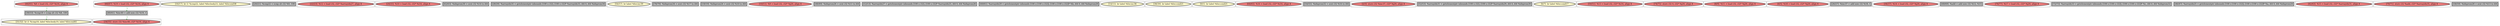 
digraph G {



node977->node981 [style=dotted,color=forestgreen,label="T",fontcolor=forestgreen ]
node979->node973 [style=dotted,color=forestgreen,label="T",fontcolor=forestgreen ]
node974->node979 [style=dotted,color=forestgreen,label="T",fontcolor=forestgreen ]
node981->node983 [style=dotted,color=forestgreen,label="T",fontcolor=forestgreen ]


subgraph cluster39 {


node989 [penwidth=3.0,fontsize=20,fillcolor=lemonchiffon,label="[16/17]  br i1 %cmp22, label %for.body23, label %for.end38",shape=ellipse,style=filled ]



}

subgraph cluster38 {


node988 [penwidth=3.0,fontsize=20,fillcolor=grey,label="[20/21]  %cmp22 = icmp slt i32 %9, 100",shape=rectangle,style=filled ]



}

subgraph cluster37 {


node987 [penwidth=3.0,fontsize=20,fillcolor=lightcoral,label="[22/23]  %12 = load i32, i32* %arrayidx27, align 4",shape=ellipse,style=filled ]



}

subgraph cluster36 {


node986 [penwidth=3.0,fontsize=20,fillcolor=lightcoral,label="[24/25]  %10 = load i32, i32* %i16, align 4",shape=ellipse,style=filled ]



}

subgraph cluster15 {


node965 [penwidth=3.0,fontsize=20,fillcolor=grey,label="[62/63]  %idxprom30 = sext i32 %14 to i64",shape=rectangle,style=filled ]



}

subgraph cluster35 {


node985 [penwidth=3.0,fontsize=20,fillcolor=grey,label="[28/29]  %arrayidx35 = getelementptr inbounds [100 x i32], [100 x i32]* %arrayidx33, i64 0, i64 %idxprom34",shape=rectangle,style=filled ]



}

subgraph cluster11 {


node961 [penwidth=3.0,fontsize=20,fillcolor=lemonchiffon,label="[56/57]  br label %for.inc39",shape=ellipse,style=filled ]



}

subgraph cluster19 {


node969 [penwidth=3.0,fontsize=20,fillcolor=grey,label="[78/79]  %idxprom34 = sext i32 %17 to i64",shape=rectangle,style=filled ]



}

subgraph cluster9 {


node959 [penwidth=3.0,fontsize=20,fillcolor=grey,label="[18/19]  %idxprom24 = sext i32 %10 to i64",shape=rectangle,style=filled ]



}

subgraph cluster8 {


node958 [penwidth=3.0,fontsize=20,fillcolor=lightcoral,label="[10/11]  %9 = load i32, i32* %j20, align 4",shape=ellipse,style=filled ]



}

subgraph cluster10 {


node960 [penwidth=3.0,fontsize=20,fillcolor=grey,label="[48/49]  %idxprom26 = sext i32 %11 to i64",shape=rectangle,style=filled ]



}

subgraph cluster23 {


node973 [penwidth=3.0,fontsize=20,fillcolor=lightcoral,label="[34/35]  store i32 %inc40, i32* %i16, align 4",shape=ellipse,style=filled ]



}

subgraph cluster7 {


node957 [penwidth=3.0,fontsize=20,fillcolor=grey,label="[12/13]  %arrayidx27 = getelementptr inbounds [100 x i32], [100 x i32]* %arrayidx25, i64 0, i64 %idxprom26",shape=rectangle,style=filled ]



}

subgraph cluster14 {


node964 [penwidth=3.0,fontsize=20,fillcolor=grey,label="[60/61]  %arrayidx29 = getelementptr inbounds [100 x [100 x i32]], [100 x [100 x i32]]* %b, i64 0, i64 %idxprom28",shape=rectangle,style=filled ]



}

subgraph cluster6 {


node956 [penwidth=3.0,fontsize=20,fillcolor=lemonchiffon,label="[14/15]  br label %for.inc36",shape=ellipse,style=filled ]



}

subgraph cluster30 {


node980 [penwidth=3.0,fontsize=20,fillcolor=lemonchiffon,label="[38/39]  br label %for.cond21",shape=ellipse,style=filled ]



}

subgraph cluster31 {


node981 [penwidth=3.0,fontsize=20,fillcolor=grey,label="[30/33]  %cmp18 = icmp slt i32 %8, 100",shape=rectangle,style=filled ]



}

subgraph cluster0 {


node950 [penwidth=3.0,fontsize=20,fillcolor=lemonchiffon,label="[0/1]  br label %for.cond21",shape=ellipse,style=filled ]



}

subgraph cluster13 {


node963 [penwidth=3.0,fontsize=20,fillcolor=lightcoral,label="[64/65]  %16 = load i32, i32* %i16, align 4",shape=ellipse,style=filled ]



}

subgraph cluster5 {


node955 [penwidth=3.0,fontsize=20,fillcolor=grey,label="[54/55]  %idxprom32 = sext i32 %16 to i64",shape=rectangle,style=filled ]



}

subgraph cluster1 {


node951 [penwidth=3.0,fontsize=20,fillcolor=lightcoral,label="[2/3]  store i32 %inc37, i32* %j20, align 4",shape=ellipse,style=filled ]



}

subgraph cluster32 {


node982 [penwidth=3.0,fontsize=20,fillcolor=grey,label="[52/53]  %arrayidx31 = getelementptr inbounds [100 x i32], [100 x i32]* %arrayidx29, i64 0, i64 %idxprom30",shape=rectangle,style=filled ]



}

subgraph cluster3 {


node953 [penwidth=3.0,fontsize=20,fillcolor=lemonchiffon,label="[6/7]  br label %for.cond17",shape=ellipse,style=filled ]



}

subgraph cluster4 {


node954 [penwidth=3.0,fontsize=20,fillcolor=lightcoral,label="[50/51]  %13 = load i32, i32* %i16, align 4",shape=ellipse,style=filled ]



}

subgraph cluster17 {


node967 [penwidth=3.0,fontsize=20,fillcolor=lightcoral,label="[74/75]  store i32 0, i32* %j20, align 4",shape=ellipse,style=filled ]



}

subgraph cluster16 {


node966 [penwidth=3.0,fontsize=20,fillcolor=lightcoral,label="[8/9]  %11 = load i32, i32* %j20, align 4",shape=ellipse,style=filled ]



}

subgraph cluster2 {


node952 [penwidth=3.0,fontsize=20,fillcolor=lightcoral,label="[4/5]  %18 = load i32, i32* %j20, align 4",shape=ellipse,style=filled ]



}

subgraph cluster34 {


node984 [penwidth=3.0,fontsize=20,fillcolor=grey,label="[26/27]  %inc37 = add nsw i32 %18, 1",shape=rectangle,style=filled ]



}

subgraph cluster22 {


node972 [penwidth=3.0,fontsize=20,fillcolor=lightcoral,label="[36/37]  %14 = load i32, i32* %j20, align 4",shape=ellipse,style=filled ]



}

subgraph cluster25 {


node975 [penwidth=3.0,fontsize=20,fillcolor=grey,label="[68/69]  %add = add nsw i32 %12, %15",shape=rectangle,style=filled ]



}

subgraph cluster18 {


node968 [penwidth=3.0,fontsize=20,fillcolor=lightcoral,label="[76/77]  %17 = load i32, i32* %j20, align 4",shape=ellipse,style=filled ]



}

subgraph cluster29 {


node979 [penwidth=3.0,fontsize=20,fillcolor=grey,label="[40/41]  %inc40 = add nsw i32 %19, 1",shape=rectangle,style=filled ]



}

subgraph cluster20 {


node970 [penwidth=3.0,fontsize=20,fillcolor=grey,label="[72/73]  %arrayidx33 = getelementptr inbounds [100 x [100 x i32]], [100 x [100 x i32]]* %c, i64 0, i64 %idxprom32",shape=rectangle,style=filled ]



}

subgraph cluster26 {


node976 [penwidth=3.0,fontsize=20,fillcolor=grey,label="[46/47]  %arrayidx25 = getelementptr inbounds [100 x [100 x i32]], [100 x [100 x i32]]* %a, i64 0, i64 %idxprom24",shape=rectangle,style=filled ]



}

subgraph cluster24 {


node974 [penwidth=3.0,fontsize=20,fillcolor=lightcoral,label="[66/67]  %19 = load i32, i32* %i16, align 4",shape=ellipse,style=filled ]



}

subgraph cluster28 {


node978 [penwidth=3.0,fontsize=20,fillcolor=lightcoral,label="[42/43]  %15 = load i32, i32* %arrayidx31, align 4",shape=ellipse,style=filled ]



}

subgraph cluster27 {


node977 [penwidth=3.0,fontsize=20,fillcolor=lightcoral,label="[44/45]  %8 = load i32, i32* %i16, align 4",shape=ellipse,style=filled ]



}

subgraph cluster21 {


node971 [penwidth=3.0,fontsize=20,fillcolor=lightcoral,label="[70/71]  store i32 %add, i32* %arrayidx35, align 4",shape=ellipse,style=filled ]



}

subgraph cluster12 {


node962 [penwidth=3.0,fontsize=20,fillcolor=grey,label="[58/59]  %idxprom28 = sext i32 %13 to i64",shape=rectangle,style=filled ]



}

subgraph cluster33 {


node983 [penwidth=3.0,fontsize=20,fillcolor=lemonchiffon,label="[31/32]  br i1 %cmp18, label %for.body19, label %for.end41",shape=ellipse,style=filled ]



}

}
